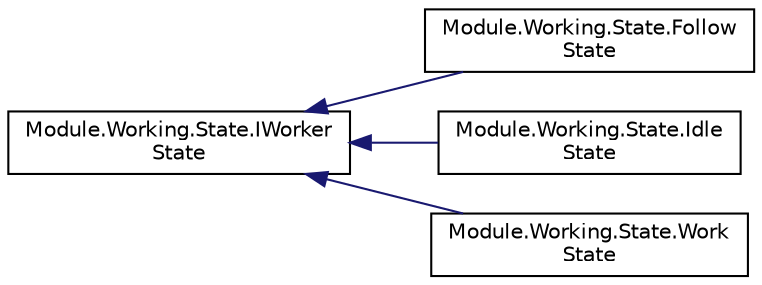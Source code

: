 digraph "クラス階層図"
{
 // LATEX_PDF_SIZE
  edge [fontname="Helvetica",fontsize="10",labelfontname="Helvetica",labelfontsize="10"];
  node [fontname="Helvetica",fontsize="10",shape=record];
  rankdir="LR";
  Node0 [label="Module.Working.State.IWorker\lState",height=0.2,width=0.4,color="black", fillcolor="white", style="filled",URL="$interfaceModule_1_1Working_1_1State_1_1IWorkerState.html",tooltip=" "];
  Node0 -> Node1 [dir="back",color="midnightblue",fontsize="10",style="solid",fontname="Helvetica"];
  Node1 [label="Module.Working.State.Follow\lState",height=0.2,width=0.4,color="black", fillcolor="white", style="filled",URL="$classModule_1_1Working_1_1State_1_1FollowState.html",tooltip=" "];
  Node0 -> Node2 [dir="back",color="midnightblue",fontsize="10",style="solid",fontname="Helvetica"];
  Node2 [label="Module.Working.State.Idle\lState",height=0.2,width=0.4,color="black", fillcolor="white", style="filled",URL="$classModule_1_1Working_1_1State_1_1IdleState.html",tooltip=" "];
  Node0 -> Node3 [dir="back",color="midnightblue",fontsize="10",style="solid",fontname="Helvetica"];
  Node3 [label="Module.Working.State.Work\lState",height=0.2,width=0.4,color="black", fillcolor="white", style="filled",URL="$classModule_1_1Working_1_1State_1_1WorkState.html",tooltip=" "];
}
